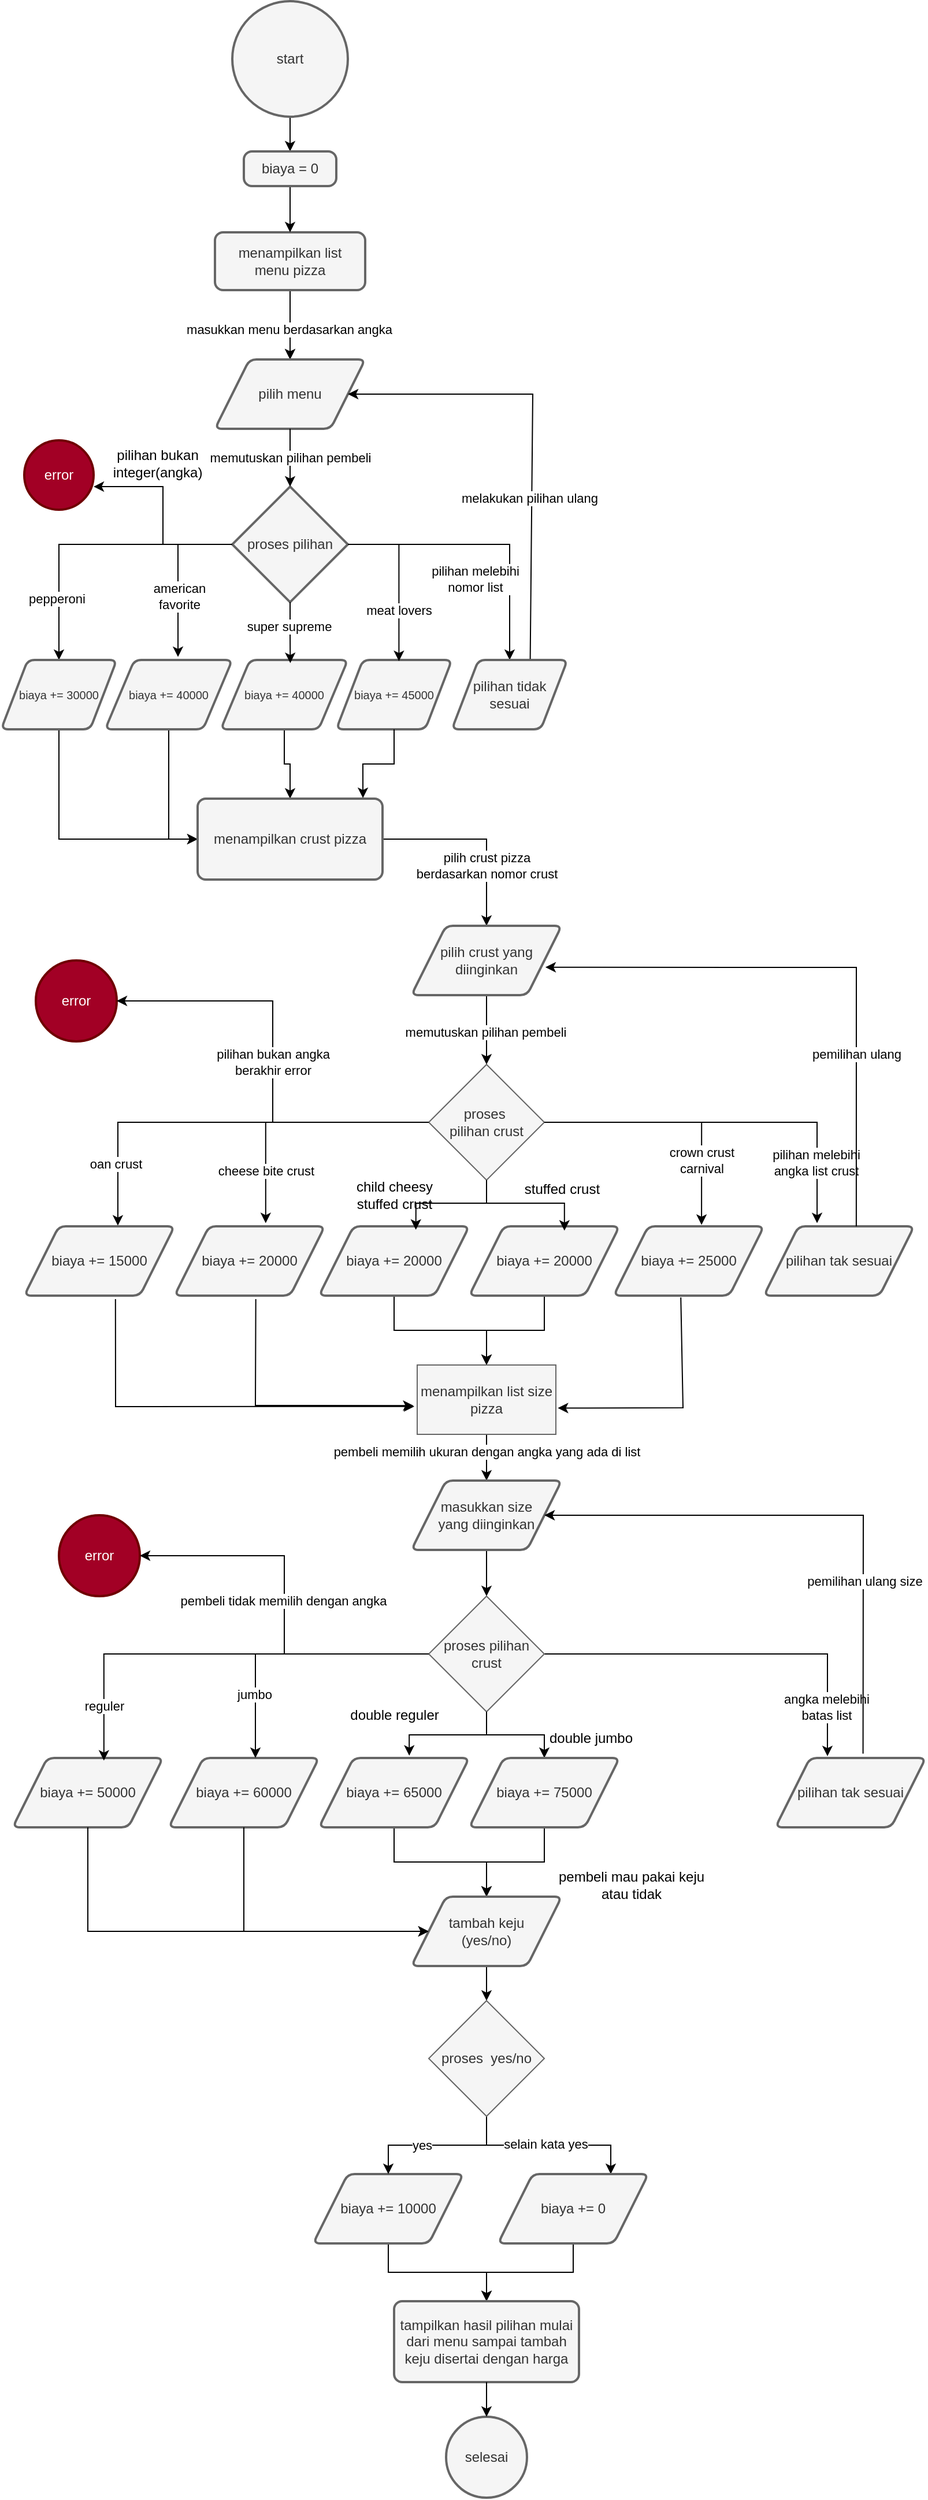 <mxfile version="24.7.8">
  <diagram name="Page-1" id="7ecA71fg8hln2wr0Bwz2">
    <mxGraphModel dx="2390" dy="1393" grid="1" gridSize="10" guides="1" tooltips="1" connect="1" arrows="1" fold="1" page="1" pageScale="1" pageWidth="850" pageHeight="1100" background="none" math="0" shadow="0">
      <root>
        <mxCell id="0" />
        <mxCell id="1" parent="0" />
        <mxCell id="5V8pECMipwZLVqhBieiV-161" style="edgeStyle=orthogonalEdgeStyle;rounded=0;orthogonalLoop=1;jettySize=auto;html=1;" edge="1" parent="1" source="5V8pECMipwZLVqhBieiV-1" target="5V8pECMipwZLVqhBieiV-160">
          <mxGeometry relative="1" as="geometry" />
        </mxCell>
        <mxCell id="5V8pECMipwZLVqhBieiV-1" value="start" style="strokeWidth=2;html=1;shape=mxgraph.flowchart.start_2;whiteSpace=wrap;fillColor=#f5f5f5;fontColor=#333333;strokeColor=#666666;" vertex="1" parent="1">
          <mxGeometry x="220" y="20" width="100" height="100" as="geometry" />
        </mxCell>
        <mxCell id="5V8pECMipwZLVqhBieiV-9" style="edgeStyle=orthogonalEdgeStyle;rounded=0;orthogonalLoop=1;jettySize=auto;html=1;strokeColor=#262626;" edge="1" parent="1" source="5V8pECMipwZLVqhBieiV-2" target="5V8pECMipwZLVqhBieiV-4">
          <mxGeometry relative="1" as="geometry" />
        </mxCell>
        <mxCell id="5V8pECMipwZLVqhBieiV-12" style="edgeStyle=orthogonalEdgeStyle;rounded=0;orthogonalLoop=1;jettySize=auto;html=1;entryX=0.5;entryY=0;entryDx=0;entryDy=0;" edge="1" parent="1" source="5V8pECMipwZLVqhBieiV-2" target="5V8pECMipwZLVqhBieiV-4">
          <mxGeometry relative="1" as="geometry" />
        </mxCell>
        <mxCell id="5V8pECMipwZLVqhBieiV-149" value="masukkan menu berdasarkan angka" style="edgeLabel;html=1;align=center;verticalAlign=middle;resizable=0;points=[];" vertex="1" connectable="0" parent="5V8pECMipwZLVqhBieiV-12">
          <mxGeometry x="0.141" y="-1" relative="1" as="geometry">
            <mxPoint as="offset" />
          </mxGeometry>
        </mxCell>
        <mxCell id="5V8pECMipwZLVqhBieiV-2" value="menampilkan list&lt;div&gt;menu pizza&lt;/div&gt;" style="rounded=1;whiteSpace=wrap;html=1;absoluteArcSize=1;arcSize=14;strokeWidth=2;fillColor=#f5f5f5;fontColor=#333333;strokeColor=#666666;" vertex="1" parent="1">
          <mxGeometry x="205" y="220" width="130" height="50" as="geometry" />
        </mxCell>
        <mxCell id="5V8pECMipwZLVqhBieiV-4" value="pilih menu" style="shape=parallelogram;html=1;strokeWidth=2;perimeter=parallelogramPerimeter;whiteSpace=wrap;rounded=1;arcSize=12;size=0.23;fillColor=#f5f5f5;fontColor=#333333;strokeColor=#666666;" vertex="1" parent="1">
          <mxGeometry x="205" y="330" width="130" height="60" as="geometry" />
        </mxCell>
        <mxCell id="5V8pECMipwZLVqhBieiV-20" style="edgeStyle=orthogonalEdgeStyle;rounded=0;orthogonalLoop=1;jettySize=auto;html=1;" edge="1" parent="1" source="5V8pECMipwZLVqhBieiV-13" target="5V8pECMipwZLVqhBieiV-15">
          <mxGeometry relative="1" as="geometry" />
        </mxCell>
        <mxCell id="5V8pECMipwZLVqhBieiV-151" value="pepperoni" style="edgeLabel;html=1;align=center;verticalAlign=middle;resizable=0;points=[];" vertex="1" connectable="0" parent="5V8pECMipwZLVqhBieiV-20">
          <mxGeometry x="0.577" y="-2" relative="1" as="geometry">
            <mxPoint as="offset" />
          </mxGeometry>
        </mxCell>
        <mxCell id="5V8pECMipwZLVqhBieiV-36" style="edgeStyle=orthogonalEdgeStyle;rounded=0;orthogonalLoop=1;jettySize=auto;html=1;entryX=0.5;entryY=0;entryDx=0;entryDy=0;" edge="1" parent="1" source="5V8pECMipwZLVqhBieiV-13" target="5V8pECMipwZLVqhBieiV-19">
          <mxGeometry relative="1" as="geometry" />
        </mxCell>
        <mxCell id="5V8pECMipwZLVqhBieiV-157" value="pilihan melebihi&lt;div&gt;nomor list&lt;/div&gt;" style="edgeLabel;html=1;align=center;verticalAlign=middle;resizable=0;points=[];" vertex="1" connectable="0" parent="5V8pECMipwZLVqhBieiV-36">
          <mxGeometry x="0.608" y="-2" relative="1" as="geometry">
            <mxPoint x="-28" y="-23" as="offset" />
          </mxGeometry>
        </mxCell>
        <mxCell id="5V8pECMipwZLVqhBieiV-13" value="proses pilihan" style="strokeWidth=2;html=1;shape=mxgraph.flowchart.decision;whiteSpace=wrap;fillColor=#f5f5f5;fontColor=#333333;strokeColor=#666666;" vertex="1" parent="1">
          <mxGeometry x="220" y="440" width="100" height="100" as="geometry" />
        </mxCell>
        <mxCell id="5V8pECMipwZLVqhBieiV-14" style="edgeStyle=orthogonalEdgeStyle;rounded=0;orthogonalLoop=1;jettySize=auto;html=1;entryX=0.5;entryY=0;entryDx=0;entryDy=0;entryPerimeter=0;" edge="1" parent="1" source="5V8pECMipwZLVqhBieiV-4" target="5V8pECMipwZLVqhBieiV-13">
          <mxGeometry relative="1" as="geometry" />
        </mxCell>
        <mxCell id="5V8pECMipwZLVqhBieiV-167" value="memutuskan pilihan pembeli" style="edgeLabel;html=1;align=center;verticalAlign=middle;resizable=0;points=[];" vertex="1" connectable="0" parent="5V8pECMipwZLVqhBieiV-14">
          <mxGeometry x="-0.023" relative="1" as="geometry">
            <mxPoint as="offset" />
          </mxGeometry>
        </mxCell>
        <mxCell id="5V8pECMipwZLVqhBieiV-39" style="edgeStyle=orthogonalEdgeStyle;rounded=0;orthogonalLoop=1;jettySize=auto;html=1;entryX=0;entryY=0.5;entryDx=0;entryDy=0;" edge="1" parent="1" source="5V8pECMipwZLVqhBieiV-15" target="5V8pECMipwZLVqhBieiV-38">
          <mxGeometry relative="1" as="geometry">
            <Array as="points">
              <mxPoint x="70" y="745" />
            </Array>
          </mxGeometry>
        </mxCell>
        <mxCell id="5V8pECMipwZLVqhBieiV-15" value="&lt;font style=&quot;font-size: 10px;&quot;&gt;biaya += 30000&lt;/font&gt;" style="shape=parallelogram;html=1;strokeWidth=2;perimeter=parallelogramPerimeter;whiteSpace=wrap;rounded=1;arcSize=12;size=0.23;fillColor=#f5f5f5;fontColor=#333333;strokeColor=#666666;" vertex="1" parent="1">
          <mxGeometry x="20" y="590" width="100" height="60" as="geometry" />
        </mxCell>
        <mxCell id="5V8pECMipwZLVqhBieiV-40" style="edgeStyle=orthogonalEdgeStyle;rounded=0;orthogonalLoop=1;jettySize=auto;html=1;entryX=0;entryY=0.5;entryDx=0;entryDy=0;" edge="1" parent="1" source="5V8pECMipwZLVqhBieiV-16" target="5V8pECMipwZLVqhBieiV-38">
          <mxGeometry relative="1" as="geometry" />
        </mxCell>
        <mxCell id="5V8pECMipwZLVqhBieiV-16" value="&lt;font style=&quot;font-size: 10px;&quot;&gt;biaya += 40000&lt;/font&gt;" style="shape=parallelogram;html=1;strokeWidth=2;perimeter=parallelogramPerimeter;whiteSpace=wrap;rounded=1;arcSize=12;size=0.23;fillColor=#f5f5f5;fontColor=#333333;strokeColor=#666666;" vertex="1" parent="1">
          <mxGeometry x="110" y="590" width="110" height="60" as="geometry" />
        </mxCell>
        <mxCell id="5V8pECMipwZLVqhBieiV-17" value="&lt;font style=&quot;font-size: 10px;&quot;&gt;biaya += 45000&lt;/font&gt;" style="shape=parallelogram;html=1;strokeWidth=2;perimeter=parallelogramPerimeter;whiteSpace=wrap;rounded=1;arcSize=12;size=0.23;fillColor=#f5f5f5;fontColor=#333333;strokeColor=#666666;" vertex="1" parent="1">
          <mxGeometry x="310" y="590" width="100" height="60" as="geometry" />
        </mxCell>
        <mxCell id="5V8pECMipwZLVqhBieiV-43" style="edgeStyle=orthogonalEdgeStyle;rounded=0;orthogonalLoop=1;jettySize=auto;html=1;entryX=0.5;entryY=0;entryDx=0;entryDy=0;" edge="1" parent="1" source="5V8pECMipwZLVqhBieiV-18" target="5V8pECMipwZLVqhBieiV-38">
          <mxGeometry relative="1" as="geometry" />
        </mxCell>
        <mxCell id="5V8pECMipwZLVqhBieiV-18" value="&lt;font style=&quot;font-size: 10px;&quot;&gt;biaya += 40000&lt;/font&gt;" style="shape=parallelogram;html=1;strokeWidth=2;perimeter=parallelogramPerimeter;whiteSpace=wrap;rounded=1;arcSize=12;size=0.23;fillColor=#f5f5f5;fontColor=#333333;strokeColor=#666666;" vertex="1" parent="1">
          <mxGeometry x="210" y="590" width="110" height="60" as="geometry" />
        </mxCell>
        <mxCell id="5V8pECMipwZLVqhBieiV-19" value="pilihan tidak sesuai" style="shape=parallelogram;html=1;strokeWidth=2;perimeter=parallelogramPerimeter;whiteSpace=wrap;rounded=1;arcSize=12;size=0.23;fillColor=#f5f5f5;fontColor=#333333;strokeColor=#666666;" vertex="1" parent="1">
          <mxGeometry x="410" y="590" width="100" height="60" as="geometry" />
        </mxCell>
        <mxCell id="5V8pECMipwZLVqhBieiV-26" value="" style="endArrow=classic;html=1;rounded=0;exitX=0.678;exitY=-0.014;exitDx=0;exitDy=0;exitPerimeter=0;entryX=1;entryY=0.5;entryDx=0;entryDy=0;" edge="1" parent="1" source="5V8pECMipwZLVqhBieiV-19" target="5V8pECMipwZLVqhBieiV-4">
          <mxGeometry width="50" height="50" relative="1" as="geometry">
            <mxPoint x="410" y="550" as="sourcePoint" />
            <mxPoint x="460" y="500" as="targetPoint" />
            <Array as="points">
              <mxPoint x="480" y="360" />
            </Array>
          </mxGeometry>
        </mxCell>
        <mxCell id="5V8pECMipwZLVqhBieiV-158" value="melakukan pilihan ulang" style="edgeLabel;html=1;align=center;verticalAlign=middle;resizable=0;points=[];" vertex="1" connectable="0" parent="5V8pECMipwZLVqhBieiV-26">
          <mxGeometry x="-0.282" y="2" relative="1" as="geometry">
            <mxPoint as="offset" />
          </mxGeometry>
        </mxCell>
        <mxCell id="5V8pECMipwZLVqhBieiV-30" style="edgeStyle=orthogonalEdgeStyle;rounded=0;orthogonalLoop=1;jettySize=auto;html=1;entryX=0.547;entryY=0.045;entryDx=0;entryDy=0;entryPerimeter=0;" edge="1" parent="1" source="5V8pECMipwZLVqhBieiV-13" target="5V8pECMipwZLVqhBieiV-18">
          <mxGeometry relative="1" as="geometry" />
        </mxCell>
        <mxCell id="5V8pECMipwZLVqhBieiV-153" value="super supreme" style="edgeLabel;html=1;align=center;verticalAlign=middle;resizable=0;points=[];" vertex="1" connectable="0" parent="5V8pECMipwZLVqhBieiV-30">
          <mxGeometry x="-0.182" y="-1" relative="1" as="geometry">
            <mxPoint y="-1" as="offset" />
          </mxGeometry>
        </mxCell>
        <mxCell id="5V8pECMipwZLVqhBieiV-32" style="edgeStyle=orthogonalEdgeStyle;rounded=0;orthogonalLoop=1;jettySize=auto;html=1;entryX=0.573;entryY=-0.043;entryDx=0;entryDy=0;entryPerimeter=0;" edge="1" parent="1" source="5V8pECMipwZLVqhBieiV-13" target="5V8pECMipwZLVqhBieiV-16">
          <mxGeometry relative="1" as="geometry">
            <Array as="points">
              <mxPoint x="173" y="490" />
            </Array>
          </mxGeometry>
        </mxCell>
        <mxCell id="5V8pECMipwZLVqhBieiV-152" value="american&lt;div&gt;favorite&lt;/div&gt;" style="edgeLabel;html=1;align=center;verticalAlign=middle;resizable=0;points=[];" vertex="1" connectable="0" parent="5V8pECMipwZLVqhBieiV-32">
          <mxGeometry x="0.277" y="1" relative="1" as="geometry">
            <mxPoint as="offset" />
          </mxGeometry>
        </mxCell>
        <mxCell id="5V8pECMipwZLVqhBieiV-34" style="edgeStyle=orthogonalEdgeStyle;rounded=0;orthogonalLoop=1;jettySize=auto;html=1;entryX=0.542;entryY=0.016;entryDx=0;entryDy=0;entryPerimeter=0;" edge="1" parent="1" source="5V8pECMipwZLVqhBieiV-13" target="5V8pECMipwZLVqhBieiV-17">
          <mxGeometry relative="1" as="geometry">
            <Array as="points">
              <mxPoint x="364" y="490" />
            </Array>
          </mxGeometry>
        </mxCell>
        <mxCell id="5V8pECMipwZLVqhBieiV-154" value="meat lovers" style="edgeLabel;html=1;align=center;verticalAlign=middle;resizable=0;points=[];" vertex="1" connectable="0" parent="5V8pECMipwZLVqhBieiV-34">
          <mxGeometry x="0.383" relative="1" as="geometry">
            <mxPoint as="offset" />
          </mxGeometry>
        </mxCell>
        <mxCell id="5V8pECMipwZLVqhBieiV-52" style="edgeStyle=orthogonalEdgeStyle;rounded=0;orthogonalLoop=1;jettySize=auto;html=1;entryX=0.5;entryY=0;entryDx=0;entryDy=0;" edge="1" parent="1" source="5V8pECMipwZLVqhBieiV-38" target="5V8pECMipwZLVqhBieiV-44">
          <mxGeometry relative="1" as="geometry" />
        </mxCell>
        <mxCell id="5V8pECMipwZLVqhBieiV-163" value="pilih crust pizza&lt;div&gt;berdasarkan nomor crust&lt;/div&gt;" style="edgeLabel;html=1;align=center;verticalAlign=middle;resizable=0;points=[];" vertex="1" connectable="0" parent="5V8pECMipwZLVqhBieiV-52">
          <mxGeometry x="0.361" relative="1" as="geometry">
            <mxPoint as="offset" />
          </mxGeometry>
        </mxCell>
        <mxCell id="5V8pECMipwZLVqhBieiV-38" value="menampilkan crust pizza" style="rounded=1;whiteSpace=wrap;html=1;absoluteArcSize=1;arcSize=14;strokeWidth=2;fillColor=#f5f5f5;fontColor=#333333;strokeColor=#666666;" vertex="1" parent="1">
          <mxGeometry x="190" y="710" width="160" height="70" as="geometry" />
        </mxCell>
        <mxCell id="5V8pECMipwZLVqhBieiV-42" style="edgeStyle=orthogonalEdgeStyle;rounded=0;orthogonalLoop=1;jettySize=auto;html=1;entryX=0.894;entryY=-0.008;entryDx=0;entryDy=0;entryPerimeter=0;" edge="1" parent="1" source="5V8pECMipwZLVqhBieiV-17" target="5V8pECMipwZLVqhBieiV-38">
          <mxGeometry relative="1" as="geometry" />
        </mxCell>
        <mxCell id="5V8pECMipwZLVqhBieiV-54" style="edgeStyle=orthogonalEdgeStyle;rounded=0;orthogonalLoop=1;jettySize=auto;html=1;entryX=0.5;entryY=0;entryDx=0;entryDy=0;" edge="1" parent="1" source="5V8pECMipwZLVqhBieiV-44" target="5V8pECMipwZLVqhBieiV-53">
          <mxGeometry relative="1" as="geometry" />
        </mxCell>
        <mxCell id="5V8pECMipwZLVqhBieiV-166" value="memutuskan pilihan pembeli" style="edgeLabel;html=1;align=center;verticalAlign=middle;resizable=0;points=[];" vertex="1" connectable="0" parent="5V8pECMipwZLVqhBieiV-54">
          <mxGeometry x="0.052" y="-1" relative="1" as="geometry">
            <mxPoint as="offset" />
          </mxGeometry>
        </mxCell>
        <mxCell id="5V8pECMipwZLVqhBieiV-44" value="pilih crust yang diinginkan" style="shape=parallelogram;html=1;strokeWidth=2;perimeter=parallelogramPerimeter;whiteSpace=wrap;rounded=1;arcSize=12;size=0.23;fillColor=#f5f5f5;fontColor=#333333;strokeColor=#666666;" vertex="1" parent="1">
          <mxGeometry x="375" y="820" width="130" height="60" as="geometry" />
        </mxCell>
        <mxCell id="5V8pECMipwZLVqhBieiV-53" value="proses&amp;nbsp;&lt;div&gt;pilihan crust&lt;/div&gt;" style="rhombus;whiteSpace=wrap;html=1;fillColor=#f5f5f5;fontColor=#333333;strokeColor=#666666;" vertex="1" parent="1">
          <mxGeometry x="390" y="940" width="100" height="100" as="geometry" />
        </mxCell>
        <mxCell id="5V8pECMipwZLVqhBieiV-55" value="biaya += 20000" style="shape=parallelogram;html=1;strokeWidth=2;perimeter=parallelogramPerimeter;whiteSpace=wrap;rounded=1;arcSize=12;size=0.23;fillColor=#f5f5f5;fontColor=#333333;strokeColor=#666666;" vertex="1" parent="1">
          <mxGeometry x="170" y="1080" width="130" height="60" as="geometry" />
        </mxCell>
        <mxCell id="5V8pECMipwZLVqhBieiV-72" style="edgeStyle=orthogonalEdgeStyle;rounded=0;orthogonalLoop=1;jettySize=auto;html=1;entryX=0.5;entryY=0;entryDx=0;entryDy=0;" edge="1" parent="1" source="5V8pECMipwZLVqhBieiV-56" target="5V8pECMipwZLVqhBieiV-70">
          <mxGeometry relative="1" as="geometry" />
        </mxCell>
        <mxCell id="5V8pECMipwZLVqhBieiV-56" value="biaya += 20000" style="shape=parallelogram;html=1;strokeWidth=2;perimeter=parallelogramPerimeter;whiteSpace=wrap;rounded=1;arcSize=12;size=0.23;fillColor=#f5f5f5;fontColor=#333333;strokeColor=#666666;" vertex="1" parent="1">
          <mxGeometry x="295" y="1080" width="130" height="60" as="geometry" />
        </mxCell>
        <mxCell id="5V8pECMipwZLVqhBieiV-57" value="biaya += 15000" style="shape=parallelogram;html=1;strokeWidth=2;perimeter=parallelogramPerimeter;whiteSpace=wrap;rounded=1;arcSize=12;size=0.23;fillColor=#f5f5f5;fontColor=#333333;strokeColor=#666666;" vertex="1" parent="1">
          <mxGeometry x="40" y="1080" width="130" height="60" as="geometry" />
        </mxCell>
        <mxCell id="5V8pECMipwZLVqhBieiV-71" style="edgeStyle=orthogonalEdgeStyle;rounded=0;orthogonalLoop=1;jettySize=auto;html=1;" edge="1" parent="1" source="5V8pECMipwZLVqhBieiV-58" target="5V8pECMipwZLVqhBieiV-70">
          <mxGeometry relative="1" as="geometry" />
        </mxCell>
        <mxCell id="5V8pECMipwZLVqhBieiV-58" value="biaya += 20000" style="shape=parallelogram;html=1;strokeWidth=2;perimeter=parallelogramPerimeter;whiteSpace=wrap;rounded=1;arcSize=12;size=0.23;fillColor=#f5f5f5;fontColor=#333333;strokeColor=#666666;" vertex="1" parent="1">
          <mxGeometry x="425" y="1080" width="130" height="60" as="geometry" />
        </mxCell>
        <mxCell id="5V8pECMipwZLVqhBieiV-60" value="biaya += 25000" style="shape=parallelogram;html=1;strokeWidth=2;perimeter=parallelogramPerimeter;whiteSpace=wrap;rounded=1;arcSize=12;size=0.23;fillColor=#f5f5f5;fontColor=#333333;strokeColor=#666666;" vertex="1" parent="1">
          <mxGeometry x="550" y="1080" width="130" height="60" as="geometry" />
        </mxCell>
        <mxCell id="5V8pECMipwZLVqhBieiV-61" value="pilihan tak sesuai" style="shape=parallelogram;html=1;strokeWidth=2;perimeter=parallelogramPerimeter;whiteSpace=wrap;rounded=1;arcSize=12;size=0.23;fillColor=#f5f5f5;fontColor=#333333;strokeColor=#666666;" vertex="1" parent="1">
          <mxGeometry x="680" y="1080" width="130" height="60" as="geometry" />
        </mxCell>
        <mxCell id="5V8pECMipwZLVqhBieiV-62" style="edgeStyle=orthogonalEdgeStyle;rounded=0;orthogonalLoop=1;jettySize=auto;html=1;entryX=0.645;entryY=0.05;entryDx=0;entryDy=0;entryPerimeter=0;" edge="1" parent="1" source="5V8pECMipwZLVqhBieiV-53" target="5V8pECMipwZLVqhBieiV-56">
          <mxGeometry relative="1" as="geometry" />
        </mxCell>
        <mxCell id="5V8pECMipwZLVqhBieiV-63" style="edgeStyle=orthogonalEdgeStyle;rounded=0;orthogonalLoop=1;jettySize=auto;html=1;entryX=0.634;entryY=0.062;entryDx=0;entryDy=0;entryPerimeter=0;" edge="1" parent="1" source="5V8pECMipwZLVqhBieiV-53" target="5V8pECMipwZLVqhBieiV-58">
          <mxGeometry relative="1" as="geometry" />
        </mxCell>
        <mxCell id="5V8pECMipwZLVqhBieiV-64" style="edgeStyle=orthogonalEdgeStyle;rounded=0;orthogonalLoop=1;jettySize=auto;html=1;entryX=0.585;entryY=-0.021;entryDx=0;entryDy=0;entryPerimeter=0;" edge="1" parent="1" source="5V8pECMipwZLVqhBieiV-53" target="5V8pECMipwZLVqhBieiV-60">
          <mxGeometry relative="1" as="geometry" />
        </mxCell>
        <mxCell id="5V8pECMipwZLVqhBieiV-175" value="crown crust&lt;div&gt;carnival&lt;/div&gt;" style="edgeLabel;html=1;align=center;verticalAlign=middle;resizable=0;points=[];" vertex="1" connectable="0" parent="5V8pECMipwZLVqhBieiV-64">
          <mxGeometry x="0.498" relative="1" as="geometry">
            <mxPoint as="offset" />
          </mxGeometry>
        </mxCell>
        <mxCell id="5V8pECMipwZLVqhBieiV-65" style="edgeStyle=orthogonalEdgeStyle;rounded=0;orthogonalLoop=1;jettySize=auto;html=1;entryX=0.354;entryY=-0.045;entryDx=0;entryDy=0;entryPerimeter=0;" edge="1" parent="1" source="5V8pECMipwZLVqhBieiV-53" target="5V8pECMipwZLVqhBieiV-61">
          <mxGeometry relative="1" as="geometry" />
        </mxCell>
        <mxCell id="5V8pECMipwZLVqhBieiV-176" value="pilihan melebihi&lt;div&gt;angka list crust&lt;/div&gt;" style="edgeLabel;html=1;align=center;verticalAlign=middle;resizable=0;points=[];" vertex="1" connectable="0" parent="5V8pECMipwZLVqhBieiV-65">
          <mxGeometry x="0.676" y="-1" relative="1" as="geometry">
            <mxPoint as="offset" />
          </mxGeometry>
        </mxCell>
        <mxCell id="5V8pECMipwZLVqhBieiV-66" style="edgeStyle=orthogonalEdgeStyle;rounded=0;orthogonalLoop=1;jettySize=auto;html=1;entryX=0.607;entryY=-0.045;entryDx=0;entryDy=0;entryPerimeter=0;" edge="1" parent="1" source="5V8pECMipwZLVqhBieiV-53" target="5V8pECMipwZLVqhBieiV-55">
          <mxGeometry relative="1" as="geometry" />
        </mxCell>
        <mxCell id="5V8pECMipwZLVqhBieiV-172" value="cheese bite crust" style="edgeLabel;html=1;align=center;verticalAlign=middle;resizable=0;points=[];" vertex="1" connectable="0" parent="5V8pECMipwZLVqhBieiV-66">
          <mxGeometry x="0.597" relative="1" as="geometry">
            <mxPoint as="offset" />
          </mxGeometry>
        </mxCell>
        <mxCell id="5V8pECMipwZLVqhBieiV-67" style="edgeStyle=orthogonalEdgeStyle;rounded=0;orthogonalLoop=1;jettySize=auto;html=1;entryX=0.623;entryY=-0.01;entryDx=0;entryDy=0;entryPerimeter=0;" edge="1" parent="1" source="5V8pECMipwZLVqhBieiV-53" target="5V8pECMipwZLVqhBieiV-57">
          <mxGeometry relative="1" as="geometry" />
        </mxCell>
        <mxCell id="5V8pECMipwZLVqhBieiV-171" value="oan crust" style="edgeLabel;html=1;align=center;verticalAlign=middle;resizable=0;points=[];" vertex="1" connectable="0" parent="5V8pECMipwZLVqhBieiV-67">
          <mxGeometry x="0.703" y="-2" relative="1" as="geometry">
            <mxPoint as="offset" />
          </mxGeometry>
        </mxCell>
        <mxCell id="5V8pECMipwZLVqhBieiV-69" value="" style="endArrow=classic;html=1;rounded=0;exitX=0.615;exitY=0;exitDx=0;exitDy=0;exitPerimeter=0;entryX=0.892;entryY=0.598;entryDx=0;entryDy=0;entryPerimeter=0;" edge="1" parent="1" source="5V8pECMipwZLVqhBieiV-61" target="5V8pECMipwZLVqhBieiV-44">
          <mxGeometry width="50" height="50" relative="1" as="geometry">
            <mxPoint x="420" y="940" as="sourcePoint" />
            <mxPoint x="470" y="890" as="targetPoint" />
            <Array as="points">
              <mxPoint x="760" y="856" />
            </Array>
          </mxGeometry>
        </mxCell>
        <mxCell id="5V8pECMipwZLVqhBieiV-164" value="pemilihan ulang" style="edgeLabel;html=1;align=center;verticalAlign=middle;resizable=0;points=[];" vertex="1" connectable="0" parent="5V8pECMipwZLVqhBieiV-69">
          <mxGeometry x="-0.395" relative="1" as="geometry">
            <mxPoint as="offset" />
          </mxGeometry>
        </mxCell>
        <mxCell id="5V8pECMipwZLVqhBieiV-81" style="edgeStyle=orthogonalEdgeStyle;rounded=0;orthogonalLoop=1;jettySize=auto;html=1;entryX=0.5;entryY=0;entryDx=0;entryDy=0;" edge="1" parent="1" source="5V8pECMipwZLVqhBieiV-70" target="5V8pECMipwZLVqhBieiV-80">
          <mxGeometry relative="1" as="geometry" />
        </mxCell>
        <mxCell id="5V8pECMipwZLVqhBieiV-177" value="pembeli memilih ukuran dengan angka yang ada di list" style="edgeLabel;html=1;align=center;verticalAlign=middle;resizable=0;points=[];" vertex="1" connectable="0" parent="5V8pECMipwZLVqhBieiV-81">
          <mxGeometry x="-0.24" relative="1" as="geometry">
            <mxPoint as="offset" />
          </mxGeometry>
        </mxCell>
        <mxCell id="5V8pECMipwZLVqhBieiV-70" value="menampilkan list size pizza" style="rounded=0;whiteSpace=wrap;html=1;fillColor=#f5f5f5;fontColor=#333333;strokeColor=#666666;" vertex="1" parent="1">
          <mxGeometry x="380" y="1200" width="120" height="60" as="geometry" />
        </mxCell>
        <mxCell id="5V8pECMipwZLVqhBieiV-74" value="" style="endArrow=classic;html=1;rounded=0;exitX=0.447;exitY=1.026;exitDx=0;exitDy=0;exitPerimeter=0;entryX=1.014;entryY=0.621;entryDx=0;entryDy=0;entryPerimeter=0;" edge="1" parent="1" source="5V8pECMipwZLVqhBieiV-60" target="5V8pECMipwZLVqhBieiV-70">
          <mxGeometry width="50" height="50" relative="1" as="geometry">
            <mxPoint x="400" y="1230" as="sourcePoint" />
            <mxPoint x="450" y="1180" as="targetPoint" />
            <Array as="points">
              <mxPoint x="610" y="1237" />
            </Array>
          </mxGeometry>
        </mxCell>
        <mxCell id="5V8pECMipwZLVqhBieiV-78" value="" style="endArrow=classic;html=1;rounded=0;exitX=0.541;exitY=1.05;exitDx=0;exitDy=0;exitPerimeter=0;entryX=-0.027;entryY=0.586;entryDx=0;entryDy=0;entryPerimeter=0;" edge="1" parent="1" source="5V8pECMipwZLVqhBieiV-55" target="5V8pECMipwZLVqhBieiV-70">
          <mxGeometry width="50" height="50" relative="1" as="geometry">
            <mxPoint x="400" y="1230" as="sourcePoint" />
            <mxPoint x="450" y="1180" as="targetPoint" />
            <Array as="points">
              <mxPoint x="240" y="1235" />
            </Array>
          </mxGeometry>
        </mxCell>
        <mxCell id="5V8pECMipwZLVqhBieiV-79" value="" style="endArrow=classic;html=1;rounded=0;exitX=0.607;exitY=1.05;exitDx=0;exitDy=0;exitPerimeter=0;entryX=-0.021;entryY=0.598;entryDx=0;entryDy=0;entryPerimeter=0;" edge="1" parent="1" source="5V8pECMipwZLVqhBieiV-57" target="5V8pECMipwZLVqhBieiV-70">
          <mxGeometry width="50" height="50" relative="1" as="geometry">
            <mxPoint x="400" y="1230" as="sourcePoint" />
            <mxPoint x="450" y="1180" as="targetPoint" />
            <Array as="points">
              <mxPoint x="119" y="1236" />
            </Array>
          </mxGeometry>
        </mxCell>
        <mxCell id="5V8pECMipwZLVqhBieiV-83" style="edgeStyle=orthogonalEdgeStyle;rounded=0;orthogonalLoop=1;jettySize=auto;html=1;entryX=0.5;entryY=0;entryDx=0;entryDy=0;" edge="1" parent="1" source="5V8pECMipwZLVqhBieiV-80" target="5V8pECMipwZLVqhBieiV-82">
          <mxGeometry relative="1" as="geometry" />
        </mxCell>
        <mxCell id="5V8pECMipwZLVqhBieiV-80" value="masukkan size&lt;div&gt;yang diinginkan&lt;/div&gt;" style="shape=parallelogram;html=1;strokeWidth=2;perimeter=parallelogramPerimeter;whiteSpace=wrap;rounded=1;arcSize=12;size=0.23;fillColor=#f5f5f5;fontColor=#333333;strokeColor=#666666;" vertex="1" parent="1">
          <mxGeometry x="375" y="1300" width="130" height="60" as="geometry" />
        </mxCell>
        <mxCell id="5V8pECMipwZLVqhBieiV-92" style="edgeStyle=orthogonalEdgeStyle;rounded=0;orthogonalLoop=1;jettySize=auto;html=1;" edge="1" parent="1" source="5V8pECMipwZLVqhBieiV-82" target="5V8pECMipwZLVqhBieiV-87">
          <mxGeometry relative="1" as="geometry" />
        </mxCell>
        <mxCell id="5V8pECMipwZLVqhBieiV-96" style="edgeStyle=orthogonalEdgeStyle;rounded=0;orthogonalLoop=1;jettySize=auto;html=1;entryX=0.346;entryY=-0.026;entryDx=0;entryDy=0;entryPerimeter=0;" edge="1" parent="1" source="5V8pECMipwZLVqhBieiV-82" target="5V8pECMipwZLVqhBieiV-95">
          <mxGeometry relative="1" as="geometry" />
        </mxCell>
        <mxCell id="5V8pECMipwZLVqhBieiV-179" value="angka melebihi&lt;div&gt;batas list&lt;/div&gt;" style="edgeLabel;html=1;align=center;verticalAlign=middle;resizable=0;points=[];" vertex="1" connectable="0" parent="5V8pECMipwZLVqhBieiV-96">
          <mxGeometry x="0.745" y="-1" relative="1" as="geometry">
            <mxPoint as="offset" />
          </mxGeometry>
        </mxCell>
        <mxCell id="5V8pECMipwZLVqhBieiV-82" value="proses pilihan crust" style="rhombus;whiteSpace=wrap;html=1;fillColor=#f5f5f5;fontColor=#333333;strokeColor=#666666;" vertex="1" parent="1">
          <mxGeometry x="390" y="1400" width="100" height="100" as="geometry" />
        </mxCell>
        <mxCell id="5V8pECMipwZLVqhBieiV-84" value="biaya += 50000" style="shape=parallelogram;html=1;strokeWidth=2;perimeter=parallelogramPerimeter;whiteSpace=wrap;rounded=1;arcSize=12;size=0.23;fillColor=#f5f5f5;fontColor=#333333;strokeColor=#666666;" vertex="1" parent="1">
          <mxGeometry x="30" y="1540" width="130" height="60" as="geometry" />
        </mxCell>
        <mxCell id="5V8pECMipwZLVqhBieiV-85" value="biaya += 60000" style="shape=parallelogram;html=1;strokeWidth=2;perimeter=parallelogramPerimeter;whiteSpace=wrap;rounded=1;arcSize=12;size=0.23;fillColor=#f5f5f5;fontColor=#333333;strokeColor=#666666;" vertex="1" parent="1">
          <mxGeometry x="165" y="1540" width="130" height="60" as="geometry" />
        </mxCell>
        <mxCell id="5V8pECMipwZLVqhBieiV-129" style="edgeStyle=orthogonalEdgeStyle;rounded=0;orthogonalLoop=1;jettySize=auto;html=1;entryX=0.5;entryY=0;entryDx=0;entryDy=0;" edge="1" parent="1" source="5V8pECMipwZLVqhBieiV-86" target="5V8pECMipwZLVqhBieiV-123">
          <mxGeometry relative="1" as="geometry" />
        </mxCell>
        <mxCell id="5V8pECMipwZLVqhBieiV-86" value="biaya += 65000" style="shape=parallelogram;html=1;strokeWidth=2;perimeter=parallelogramPerimeter;whiteSpace=wrap;rounded=1;arcSize=12;size=0.23;fillColor=#f5f5f5;fontColor=#333333;strokeColor=#666666;" vertex="1" parent="1">
          <mxGeometry x="295" y="1540" width="130" height="60" as="geometry" />
        </mxCell>
        <mxCell id="5V8pECMipwZLVqhBieiV-130" style="edgeStyle=orthogonalEdgeStyle;rounded=0;orthogonalLoop=1;jettySize=auto;html=1;entryX=0.5;entryY=0;entryDx=0;entryDy=0;" edge="1" parent="1" source="5V8pECMipwZLVqhBieiV-87" target="5V8pECMipwZLVqhBieiV-123">
          <mxGeometry relative="1" as="geometry" />
        </mxCell>
        <mxCell id="5V8pECMipwZLVqhBieiV-87" value="biaya += 75000" style="shape=parallelogram;html=1;strokeWidth=2;perimeter=parallelogramPerimeter;whiteSpace=wrap;rounded=1;arcSize=12;size=0.23;fillColor=#f5f5f5;fontColor=#333333;strokeColor=#666666;" vertex="1" parent="1">
          <mxGeometry x="425" y="1540" width="130" height="60" as="geometry" />
        </mxCell>
        <mxCell id="5V8pECMipwZLVqhBieiV-89" style="edgeStyle=orthogonalEdgeStyle;rounded=0;orthogonalLoop=1;jettySize=auto;html=1;entryX=0.607;entryY=0.038;entryDx=0;entryDy=0;entryPerimeter=0;" edge="1" parent="1" source="5V8pECMipwZLVqhBieiV-82" target="5V8pECMipwZLVqhBieiV-84">
          <mxGeometry relative="1" as="geometry" />
        </mxCell>
        <mxCell id="5V8pECMipwZLVqhBieiV-181" value="reguler" style="edgeLabel;html=1;align=center;verticalAlign=middle;resizable=0;points=[];" vertex="1" connectable="0" parent="5V8pECMipwZLVqhBieiV-89">
          <mxGeometry x="0.744" relative="1" as="geometry">
            <mxPoint as="offset" />
          </mxGeometry>
        </mxCell>
        <mxCell id="5V8pECMipwZLVqhBieiV-90" style="edgeStyle=orthogonalEdgeStyle;rounded=0;orthogonalLoop=1;jettySize=auto;html=1;entryX=0.577;entryY=0;entryDx=0;entryDy=0;entryPerimeter=0;" edge="1" parent="1" source="5V8pECMipwZLVqhBieiV-82" target="5V8pECMipwZLVqhBieiV-85">
          <mxGeometry relative="1" as="geometry" />
        </mxCell>
        <mxCell id="5V8pECMipwZLVqhBieiV-182" value="jumbo" style="edgeLabel;html=1;align=center;verticalAlign=middle;resizable=0;points=[];" vertex="1" connectable="0" parent="5V8pECMipwZLVqhBieiV-90">
          <mxGeometry x="0.54" y="-1" relative="1" as="geometry">
            <mxPoint as="offset" />
          </mxGeometry>
        </mxCell>
        <mxCell id="5V8pECMipwZLVqhBieiV-93" style="edgeStyle=orthogonalEdgeStyle;rounded=0;orthogonalLoop=1;jettySize=auto;html=1;entryX=0.601;entryY=-0.033;entryDx=0;entryDy=0;entryPerimeter=0;" edge="1" parent="1" source="5V8pECMipwZLVqhBieiV-82" target="5V8pECMipwZLVqhBieiV-86">
          <mxGeometry relative="1" as="geometry" />
        </mxCell>
        <mxCell id="5V8pECMipwZLVqhBieiV-95" value="pilihan tak sesuai" style="shape=parallelogram;html=1;strokeWidth=2;perimeter=parallelogramPerimeter;whiteSpace=wrap;rounded=1;arcSize=12;size=0.23;fillColor=#f5f5f5;fontColor=#333333;strokeColor=#666666;" vertex="1" parent="1">
          <mxGeometry x="690" y="1540" width="130" height="60" as="geometry" />
        </mxCell>
        <mxCell id="5V8pECMipwZLVqhBieiV-104" value="" style="endArrow=classic;html=1;rounded=0;exitX=0.583;exitY=-0.062;exitDx=0;exitDy=0;exitPerimeter=0;entryX=1;entryY=0.5;entryDx=0;entryDy=0;" edge="1" parent="1" source="5V8pECMipwZLVqhBieiV-95" target="5V8pECMipwZLVqhBieiV-80">
          <mxGeometry width="50" height="50" relative="1" as="geometry">
            <mxPoint x="270" y="1410" as="sourcePoint" />
            <mxPoint x="320" y="1360" as="targetPoint" />
            <Array as="points">
              <mxPoint x="766" y="1330" />
            </Array>
          </mxGeometry>
        </mxCell>
        <mxCell id="5V8pECMipwZLVqhBieiV-178" value="pemilihan ulang size" style="edgeLabel;html=1;align=center;verticalAlign=middle;resizable=0;points=[];" vertex="1" connectable="0" parent="5V8pECMipwZLVqhBieiV-104">
          <mxGeometry x="-0.377" y="-1" relative="1" as="geometry">
            <mxPoint as="offset" />
          </mxGeometry>
        </mxCell>
        <mxCell id="5V8pECMipwZLVqhBieiV-117" value="" style="endArrow=classic;html=1;rounded=0;entryX=0;entryY=0.5;entryDx=0;entryDy=0;exitX=0.5;exitY=1;exitDx=0;exitDy=0;" edge="1" parent="1" source="5V8pECMipwZLVqhBieiV-84" target="5V8pECMipwZLVqhBieiV-123">
          <mxGeometry width="50" height="50" relative="1" as="geometry">
            <mxPoint x="320" y="1630" as="sourcePoint" />
            <mxPoint x="390" y="1690" as="targetPoint" />
            <Array as="points">
              <mxPoint x="95" y="1690" />
            </Array>
          </mxGeometry>
        </mxCell>
        <mxCell id="5V8pECMipwZLVqhBieiV-141" style="edgeStyle=orthogonalEdgeStyle;rounded=0;orthogonalLoop=1;jettySize=auto;html=1;entryX=0.5;entryY=0;entryDx=0;entryDy=0;" edge="1" parent="1" source="5V8pECMipwZLVqhBieiV-123" target="5V8pECMipwZLVqhBieiV-133">
          <mxGeometry relative="1" as="geometry" />
        </mxCell>
        <mxCell id="5V8pECMipwZLVqhBieiV-123" value="tambah keju&lt;br&gt;(yes/no)" style="shape=parallelogram;html=1;strokeWidth=2;perimeter=parallelogramPerimeter;whiteSpace=wrap;rounded=1;arcSize=12;size=0.23;fillColor=#f5f5f5;fontColor=#333333;strokeColor=#666666;" vertex="1" parent="1">
          <mxGeometry x="375" y="1660" width="130" height="60" as="geometry" />
        </mxCell>
        <mxCell id="5V8pECMipwZLVqhBieiV-143" style="edgeStyle=orthogonalEdgeStyle;rounded=0;orthogonalLoop=1;jettySize=auto;html=1;" edge="1" parent="1" source="5V8pECMipwZLVqhBieiV-124" target="5V8pECMipwZLVqhBieiV-142">
          <mxGeometry relative="1" as="geometry" />
        </mxCell>
        <mxCell id="5V8pECMipwZLVqhBieiV-124" value="biaya += 10000" style="shape=parallelogram;html=1;strokeWidth=2;perimeter=parallelogramPerimeter;whiteSpace=wrap;rounded=1;arcSize=12;size=0.23;fillColor=#f5f5f5;fontColor=#333333;strokeColor=#666666;" vertex="1" parent="1">
          <mxGeometry x="290" y="1900" width="130" height="60" as="geometry" />
        </mxCell>
        <mxCell id="5V8pECMipwZLVqhBieiV-127" value="" style="endArrow=classic;html=1;rounded=0;exitX=0.5;exitY=1;exitDx=0;exitDy=0;entryX=0;entryY=0.5;entryDx=0;entryDy=0;" edge="1" parent="1" source="5V8pECMipwZLVqhBieiV-85" target="5V8pECMipwZLVqhBieiV-123">
          <mxGeometry width="50" height="50" relative="1" as="geometry">
            <mxPoint x="280" y="1710" as="sourcePoint" />
            <mxPoint x="330" y="1660" as="targetPoint" />
            <Array as="points">
              <mxPoint x="230" y="1690" />
            </Array>
          </mxGeometry>
        </mxCell>
        <mxCell id="5V8pECMipwZLVqhBieiV-137" style="edgeStyle=orthogonalEdgeStyle;rounded=0;orthogonalLoop=1;jettySize=auto;html=1;" edge="1" parent="1" source="5V8pECMipwZLVqhBieiV-133" target="5V8pECMipwZLVqhBieiV-124">
          <mxGeometry relative="1" as="geometry" />
        </mxCell>
        <mxCell id="5V8pECMipwZLVqhBieiV-186" value="yes" style="edgeLabel;html=1;align=center;verticalAlign=middle;resizable=0;points=[];" vertex="1" connectable="0" parent="5V8pECMipwZLVqhBieiV-137">
          <mxGeometry x="0.209" relative="1" as="geometry">
            <mxPoint as="offset" />
          </mxGeometry>
        </mxCell>
        <mxCell id="5V8pECMipwZLVqhBieiV-138" style="edgeStyle=orthogonalEdgeStyle;rounded=0;orthogonalLoop=1;jettySize=auto;html=1;entryX=0.75;entryY=0;entryDx=0;entryDy=0;" edge="1" parent="1" source="5V8pECMipwZLVqhBieiV-133" target="5V8pECMipwZLVqhBieiV-136">
          <mxGeometry relative="1" as="geometry" />
        </mxCell>
        <mxCell id="5V8pECMipwZLVqhBieiV-188" value="selain kata yes" style="edgeLabel;html=1;align=center;verticalAlign=middle;resizable=0;points=[];" vertex="1" connectable="0" parent="5V8pECMipwZLVqhBieiV-138">
          <mxGeometry x="-0.042" y="1" relative="1" as="geometry">
            <mxPoint as="offset" />
          </mxGeometry>
        </mxCell>
        <mxCell id="5V8pECMipwZLVqhBieiV-133" value="proses&amp;nbsp; yes/no" style="rhombus;whiteSpace=wrap;html=1;fillColor=#f5f5f5;fontColor=#333333;strokeColor=#666666;" vertex="1" parent="1">
          <mxGeometry x="390" y="1750" width="100" height="100" as="geometry" />
        </mxCell>
        <mxCell id="5V8pECMipwZLVqhBieiV-144" style="edgeStyle=orthogonalEdgeStyle;rounded=0;orthogonalLoop=1;jettySize=auto;html=1;" edge="1" parent="1" source="5V8pECMipwZLVqhBieiV-136" target="5V8pECMipwZLVqhBieiV-142">
          <mxGeometry relative="1" as="geometry" />
        </mxCell>
        <mxCell id="5V8pECMipwZLVqhBieiV-136" value="biaya += 0" style="shape=parallelogram;html=1;strokeWidth=2;perimeter=parallelogramPerimeter;whiteSpace=wrap;rounded=1;arcSize=12;size=0.23;fillColor=#f5f5f5;fontColor=#333333;strokeColor=#666666;" vertex="1" parent="1">
          <mxGeometry x="450" y="1900" width="130" height="60" as="geometry" />
        </mxCell>
        <mxCell id="5V8pECMipwZLVqhBieiV-142" value="tampilkan hasil pilihan mulai dari menu sampai tambah keju disertai dengan harga" style="rounded=1;whiteSpace=wrap;html=1;absoluteArcSize=1;arcSize=14;strokeWidth=2;fillColor=#f5f5f5;fontColor=#333333;strokeColor=#666666;" vertex="1" parent="1">
          <mxGeometry x="360" y="2010" width="160" height="70" as="geometry" />
        </mxCell>
        <mxCell id="5V8pECMipwZLVqhBieiV-145" value="error" style="strokeWidth=2;html=1;shape=mxgraph.flowchart.start_2;whiteSpace=wrap;fillColor=#a20025;fontColor=#ffffff;strokeColor=#6F0000;" vertex="1" parent="1">
          <mxGeometry x="40" y="400" width="60" height="60" as="geometry" />
        </mxCell>
        <mxCell id="5V8pECMipwZLVqhBieiV-146" style="edgeStyle=orthogonalEdgeStyle;rounded=0;orthogonalLoop=1;jettySize=auto;html=1;entryX=1;entryY=0.667;entryDx=0;entryDy=0;entryPerimeter=0;" edge="1" parent="1" source="5V8pECMipwZLVqhBieiV-13" target="5V8pECMipwZLVqhBieiV-145">
          <mxGeometry relative="1" as="geometry" />
        </mxCell>
        <mxCell id="5V8pECMipwZLVqhBieiV-147" value="pilihan bukan&lt;div&gt;integer(angka)&lt;/div&gt;" style="text;html=1;align=center;verticalAlign=middle;resizable=0;points=[];autosize=1;strokeColor=none;fillColor=none;" vertex="1" parent="1">
          <mxGeometry x="105" y="400" width="100" height="40" as="geometry" />
        </mxCell>
        <mxCell id="5V8pECMipwZLVqhBieiV-162" style="edgeStyle=orthogonalEdgeStyle;rounded=0;orthogonalLoop=1;jettySize=auto;html=1;entryX=0.5;entryY=0;entryDx=0;entryDy=0;" edge="1" parent="1" source="5V8pECMipwZLVqhBieiV-160" target="5V8pECMipwZLVqhBieiV-2">
          <mxGeometry relative="1" as="geometry" />
        </mxCell>
        <mxCell id="5V8pECMipwZLVqhBieiV-160" value="biaya = 0" style="rounded=1;whiteSpace=wrap;html=1;absoluteArcSize=1;arcSize=14;strokeWidth=2;fillColor=#f5f5f5;fontColor=#333333;strokeColor=#666666;" vertex="1" parent="1">
          <mxGeometry x="230" y="150" width="80" height="30" as="geometry" />
        </mxCell>
        <mxCell id="5V8pECMipwZLVqhBieiV-168" value="error" style="strokeWidth=2;html=1;shape=mxgraph.flowchart.start_2;whiteSpace=wrap;fillColor=#a20025;fontColor=#ffffff;strokeColor=#6F0000;" vertex="1" parent="1">
          <mxGeometry x="50" y="850" width="70" height="70" as="geometry" />
        </mxCell>
        <mxCell id="5V8pECMipwZLVqhBieiV-169" style="edgeStyle=orthogonalEdgeStyle;rounded=0;orthogonalLoop=1;jettySize=auto;html=1;entryX=1;entryY=0.5;entryDx=0;entryDy=0;entryPerimeter=0;" edge="1" parent="1" source="5V8pECMipwZLVqhBieiV-53" target="5V8pECMipwZLVqhBieiV-168">
          <mxGeometry relative="1" as="geometry" />
        </mxCell>
        <mxCell id="5V8pECMipwZLVqhBieiV-170" value="pilihan bukan angka&lt;br&gt;berakhir error" style="edgeLabel;html=1;align=center;verticalAlign=middle;resizable=0;points=[];" vertex="1" connectable="0" parent="5V8pECMipwZLVqhBieiV-169">
          <mxGeometry x="-0.003" relative="1" as="geometry">
            <mxPoint as="offset" />
          </mxGeometry>
        </mxCell>
        <mxCell id="5V8pECMipwZLVqhBieiV-173" value="child cheesy&lt;div&gt;stuffed crust&lt;/div&gt;" style="text;html=1;align=center;verticalAlign=middle;resizable=0;points=[];autosize=1;strokeColor=none;fillColor=none;" vertex="1" parent="1">
          <mxGeometry x="315" y="1033" width="90" height="40" as="geometry" />
        </mxCell>
        <mxCell id="5V8pECMipwZLVqhBieiV-174" value="stuffed crust" style="text;html=1;align=center;verticalAlign=middle;resizable=0;points=[];autosize=1;strokeColor=none;fillColor=none;" vertex="1" parent="1">
          <mxGeometry x="460" y="1033" width="90" height="30" as="geometry" />
        </mxCell>
        <mxCell id="5V8pECMipwZLVqhBieiV-183" value="double reguler" style="text;html=1;align=center;verticalAlign=middle;resizable=0;points=[];autosize=1;strokeColor=none;fillColor=none;" vertex="1" parent="1">
          <mxGeometry x="310" y="1488" width="100" height="30" as="geometry" />
        </mxCell>
        <mxCell id="5V8pECMipwZLVqhBieiV-184" value="double jumbo" style="text;html=1;align=center;verticalAlign=middle;resizable=0;points=[];autosize=1;strokeColor=none;fillColor=none;" vertex="1" parent="1">
          <mxGeometry x="480" y="1508" width="100" height="30" as="geometry" />
        </mxCell>
        <mxCell id="5V8pECMipwZLVqhBieiV-185" value="pembeli mau pakai keju&lt;div&gt;atau tidak&lt;/div&gt;" style="text;html=1;align=center;verticalAlign=middle;resizable=0;points=[];autosize=1;strokeColor=none;fillColor=none;" vertex="1" parent="1">
          <mxGeometry x="490" y="1630" width="150" height="40" as="geometry" />
        </mxCell>
        <mxCell id="5V8pECMipwZLVqhBieiV-189" value="error" style="strokeWidth=2;html=1;shape=mxgraph.flowchart.start_2;whiteSpace=wrap;fillColor=#a20025;fontColor=#ffffff;strokeColor=#6F0000;" vertex="1" parent="1">
          <mxGeometry x="70" y="1330" width="70" height="70" as="geometry" />
        </mxCell>
        <mxCell id="5V8pECMipwZLVqhBieiV-191" style="edgeStyle=orthogonalEdgeStyle;rounded=0;orthogonalLoop=1;jettySize=auto;html=1;entryX=1;entryY=0.5;entryDx=0;entryDy=0;entryPerimeter=0;" edge="1" parent="1" source="5V8pECMipwZLVqhBieiV-82" target="5V8pECMipwZLVqhBieiV-189">
          <mxGeometry relative="1" as="geometry" />
        </mxCell>
        <mxCell id="5V8pECMipwZLVqhBieiV-192" value="pembeli tidak memilih dengan angka" style="edgeLabel;html=1;align=center;verticalAlign=middle;resizable=0;points=[];" vertex="1" connectable="0" parent="5V8pECMipwZLVqhBieiV-191">
          <mxGeometry x="0.024" y="1" relative="1" as="geometry">
            <mxPoint as="offset" />
          </mxGeometry>
        </mxCell>
        <mxCell id="5V8pECMipwZLVqhBieiV-193" value="selesai" style="strokeWidth=2;html=1;shape=mxgraph.flowchart.start_2;whiteSpace=wrap;fillColor=#f5f5f5;fontColor=#333333;strokeColor=#666666;" vertex="1" parent="1">
          <mxGeometry x="405" y="2110" width="70" height="70" as="geometry" />
        </mxCell>
        <mxCell id="5V8pECMipwZLVqhBieiV-194" style="edgeStyle=orthogonalEdgeStyle;rounded=0;orthogonalLoop=1;jettySize=auto;html=1;entryX=0.5;entryY=0;entryDx=0;entryDy=0;entryPerimeter=0;" edge="1" parent="1" source="5V8pECMipwZLVqhBieiV-142" target="5V8pECMipwZLVqhBieiV-193">
          <mxGeometry relative="1" as="geometry" />
        </mxCell>
      </root>
    </mxGraphModel>
  </diagram>
</mxfile>
